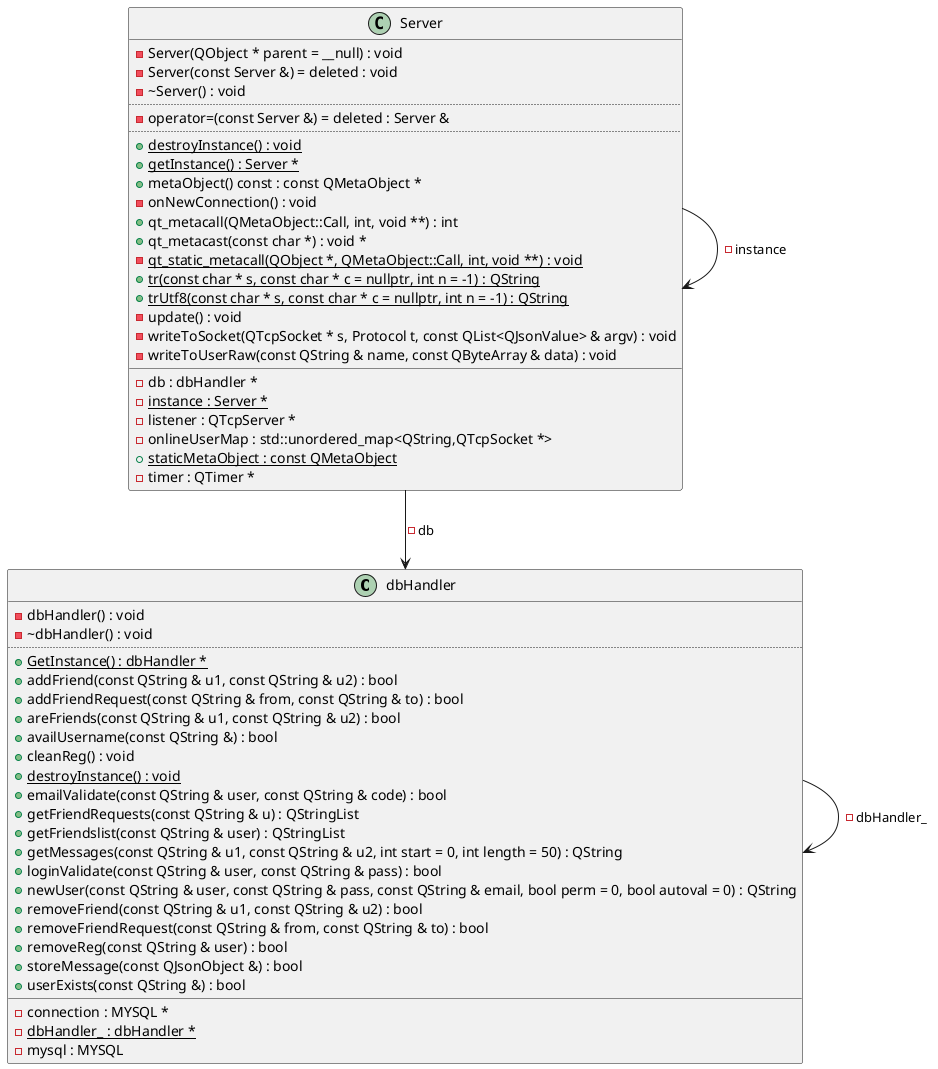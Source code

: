 @startuml
class "dbHandler" as C_0007180728308577750051
class C_0007180728308577750051 {
-dbHandler() : void
-~dbHandler() : void
..
{static} +GetInstance() : dbHandler *
+addFriend(const QString & u1, const QString & u2) : bool
+addFriendRequest(const QString & from, const QString & to) : bool
+areFriends(const QString & u1, const QString & u2) : bool
+availUsername(const QString &) : bool
+cleanReg() : void
{static} +destroyInstance() : void
+emailValidate(const QString & user, const QString & code) : bool
+getFriendRequests(const QString & u) : QStringList
+getFriendslist(const QString & user) : QStringList
+getMessages(const QString & u1, const QString & u2, int start = 0, int length = 50) : QString
+loginValidate(const QString & user, const QString & pass) : bool
+newUser(const QString & user, const QString & pass, const QString & email, bool perm = 0, bool autoval = 0) : QString
+removeFriend(const QString & u1, const QString & u2) : bool
+removeFriendRequest(const QString & from, const QString & to) : bool
+removeReg(const QString & user) : bool
+storeMessage(const QJsonObject &) : bool
+userExists(const QString &) : bool
__
-connection : MYSQL *
{static} -dbHandler_ : dbHandler *
-mysql : MYSQL
}
class "Server" as C_0007168929316485241399
class C_0007168929316485241399 {
-Server(QObject * parent = __null) : void
-Server(const Server &) = deleted : void
-~Server() : void
..
-operator=(const Server &) = deleted : Server &
..
{static} +destroyInstance() : void
{static} +getInstance() : Server *
+metaObject() const : const QMetaObject *
-onNewConnection() : void
+qt_metacall(QMetaObject::Call, int, void **) : int
+qt_metacast(const char *) : void *
{static} -qt_static_metacall(QObject *, QMetaObject::Call, int, void **) : void
{static} +tr(const char * s, const char * c = nullptr, int n = -1) : QString
{static} +trUtf8(const char * s, const char * c = nullptr, int n = -1) : QString
-update() : void
-writeToSocket(QTcpSocket * s, Protocol t, const QList<QJsonValue> & argv) : void
-writeToUserRaw(const QString & name, const QByteArray & data) : void
__
-db : dbHandler *
{static} -instance : Server *
-listener : QTcpServer *
-onlineUserMap : std::unordered_map<QString,QTcpSocket *>
{static} +staticMetaObject : const QMetaObject
-timer : QTimer *
}
C_0007180728308577750051 --> C_0007180728308577750051 : -dbHandler_
C_0007168929316485241399 --> C_0007180728308577750051 : -db
C_0007168929316485241399 --> C_0007168929316485241399 : -instance

'Generated with clang-uml, version 0.6.0
'LLVM version clang version 18.1.8 (Fedora 18.1.8-1.fc40)
@enduml

